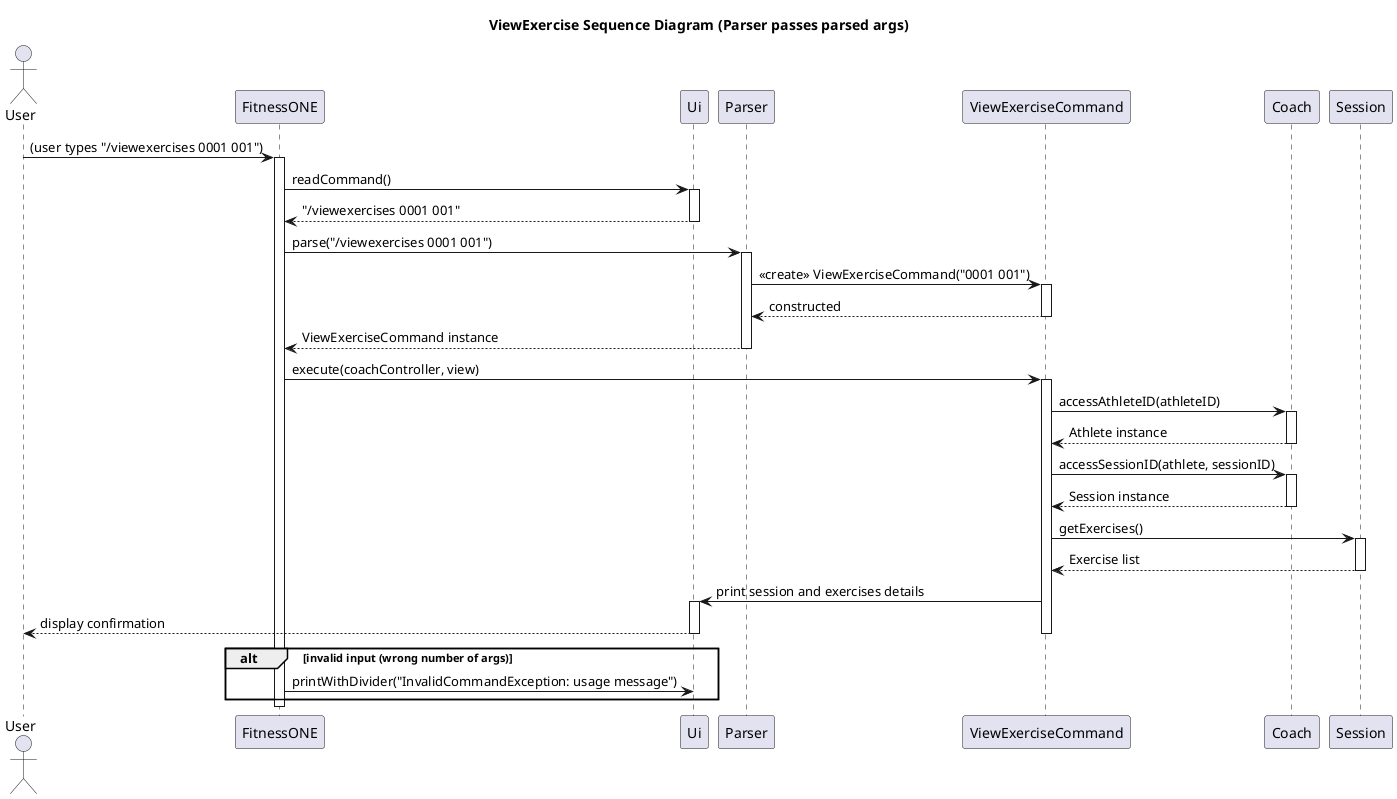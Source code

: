 @startuml
title ViewExercise Sequence Diagram (Parser passes parsed args)

actor User
participant FitnessONE
participant Ui
participant Parser
participant ViewExerciseCommand
participant Coach

User -> FitnessONE: (user types "/viewexercises 0001 001")
activate FitnessONE

FitnessONE -> Ui: readCommand()
activate Ui
Ui --> FitnessONE: "/viewexercises 0001 001"
deactivate Ui

FitnessONE -> Parser: parse("/viewexercises 0001 001")
activate Parser
' Parser parses arguments first, then constructs command with parsed params
Parser -> ViewExerciseCommand: <<create>> ViewExerciseCommand("0001 001")
activate ViewExerciseCommand
ViewExerciseCommand --> Parser: constructed
deactivate ViewExerciseCommand
Parser --> FitnessONE: ViewExerciseCommand instance
deactivate Parser

FitnessONE -> ViewExerciseCommand: execute(coachController, view)
activate ViewExerciseCommand
ViewExerciseCommand -> Coach: accessAthleteID(athleteID)
activate Coach
Coach --> ViewExerciseCommand: Athlete instance
deactivate Coach
ViewExerciseCommand -> Coach: accessSessionID(athlete, sessionID)
activate Coach
Coach --> ViewExerciseCommand: Session instance
deactivate Coach
ViewExerciseCommand -> Session: getExercises()
activate Session
Session --> ViewExerciseCommand: Exercise list
deactivate Session

ViewExerciseCommand -> Ui: print session and exercises details
activate Ui
Ui --> User: display confirmation
deactivate Ui
deactivate ViewExerciseCommand

alt invalid input (wrong number of args)
    FitnessONE -> Ui: printWithDivider("InvalidCommandException: usage message")
end

deactivate FitnessONE
@enduml
